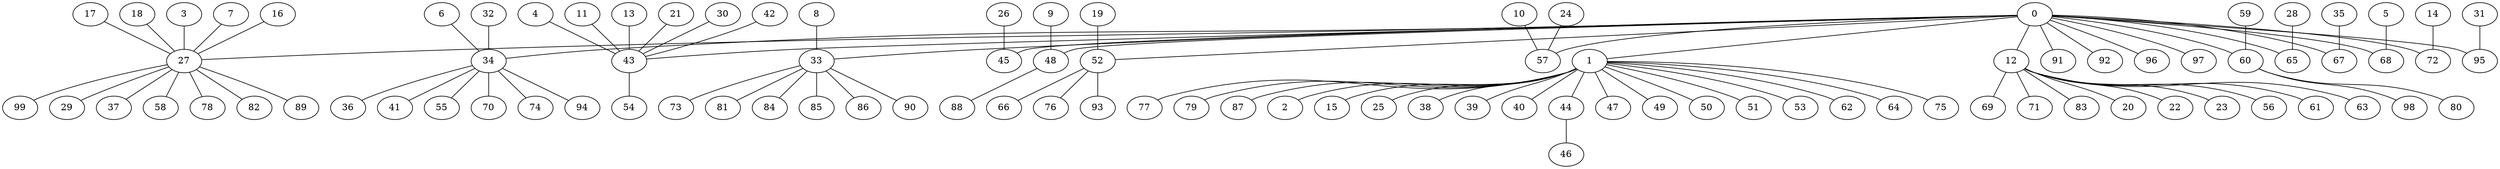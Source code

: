 graph {
0  [Label = "0 (0.00)"]
1  [Label = "1 (0.00)"]
12  [Label = "12 (0.00)"]
27  [Label = "27 (0.00)"]
33  [Label = "33 (0.00)"]
34  [Label = "34 (0.00)"]
43  [Label = "43 (0.00)"]
45  [Label = "45 (0.00)"]
48  [Label = "48 (0.00)"]
52  [Label = "52 (0.00)"]
57  [Label = "57 (0.00)"]
60  [Label = "60 (0.00)"]
65  [Label = "65 (0.00)"]
67  [Label = "67 (0.00)"]
68  [Label = "68 (0.00)"]
72  [Label = "72 (0.00)"]
91  [Label = "91 (0.00)"]
92  [Label = "92 (0.00)"]
95  [Label = "95 (0.00)"]
96  [Label = "96 (0.00)"]
97  [Label = "97 (0.00)"]
2  [Label = "2 (0.00)"]
15  [Label = "15 (0.00)"]
25  [Label = "25 (0.00)"]
38  [Label = "38 (0.00)"]
39  [Label = "39 (0.00)"]
40  [Label = "40 (0.00)"]
44  [Label = "44 (0.00)"]
47  [Label = "47 (0.00)"]
49  [Label = "49 (0.00)"]
50  [Label = "50 (0.00)"]
51  [Label = "51 (0.00)"]
53  [Label = "53 (0.00)"]
62  [Label = "62 (0.00)"]
64  [Label = "64 (0.00)"]
75  [Label = "75 (0.00)"]
77  [Label = "77 (0.00)"]
79  [Label = "79 (0.00)"]
87  [Label = "87 (0.00)"]
20  [Label = "20 (0.00)"]
22  [Label = "22 (0.00)"]
23  [Label = "23 (0.00)"]
56  [Label = "56 (0.00)"]
61  [Label = "61 (0.00)"]
63  [Label = "63 (0.00)"]
69  [Label = "69 (0.00)"]
71  [Label = "71 (0.00)"]
83  [Label = "83 (0.00)"]
3  [Label = "3 (0.00)"]
7  [Label = "7 (0.00)"]
16  [Label = "16 (0.00)"]
17  [Label = "17 (0.00)"]
18  [Label = "18 (0.00)"]
29  [Label = "29 (0.00)"]
37  [Label = "37 (0.00)"]
58  [Label = "58 (0.00)"]
78  [Label = "78 (0.00)"]
82  [Label = "82 (0.00)"]
89  [Label = "89 (0.00)"]
99  [Label = "99 (0.00)"]
8  [Label = "8 (0.00)"]
73  [Label = "73 (0.00)"]
81  [Label = "81 (0.00)"]
84  [Label = "84 (0.00)"]
85  [Label = "85 (0.00)"]
86  [Label = "86 (0.00)"]
90  [Label = "90 (0.00)"]
6  [Label = "6 (0.00)"]
32  [Label = "32 (0.00)"]
36  [Label = "36 (0.00)"]
41  [Label = "41 (0.00)"]
55  [Label = "55 (0.00)"]
70  [Label = "70 (0.00)"]
74  [Label = "74 (0.00)"]
94  [Label = "94 (0.00)"]
4  [Label = "4 (0.00)"]
11  [Label = "11 (0.00)"]
13  [Label = "13 (0.00)"]
21  [Label = "21 (0.00)"]
30  [Label = "30 (0.00)"]
42  [Label = "42 (0.00)"]
54  [Label = "54 (0.00)"]
26  [Label = "26 (0.00)"]
9  [Label = "9 (0.00)"]
88  [Label = "88 (0.00)"]
19  [Label = "19 (0.00)"]
66  [Label = "66 (0.00)"]
76  [Label = "76 (0.00)"]
93  [Label = "93 (0.00)"]
10  [Label = "10 (0.00)"]
24  [Label = "24 (0.00)"]
59  [Label = "59 (0.00)"]
80  [Label = "80 (0.00)"]
98  [Label = "98 (0.00)"]
28  [Label = "28 (0.00)"]
35  [Label = "35 (0.00)"]
5  [Label = "5 (0.00)"]
14  [Label = "14 (0.00)"]
31  [Label = "31 (0.00)"]
46  [Label = "46 (0.00)"]

0--1  [Label = "0.00"]
0--12  [Label = "0.00"]
0--27  [Label = "0.00"]
0--33  [Label = "0.00"]
0--34  [Label = "0.00"]
0--43  [Label = "0.00"]
0--45  [Label = "0.00"]
0--48  [Label = "0.00"]
0--52  [Label = "0.00"]
0--57  [Label = "0.00"]
0--60  [Label = "0.00"]
0--65  [Label = "0.00"]
0--67  [Label = "0.00"]
0--68  [Label = "0.00"]
0--72  [Label = "0.00"]
0--91  [Label = "0.00"]
0--92  [Label = "0.00"]
0--95  [Label = "0.00"]
0--96  [Label = "0.00"]
0--97  [Label = "0.00"]
1--2  [Label = "0.00"]
1--15  [Label = "0.00"]
1--25  [Label = "0.00"]
1--38  [Label = "0.00"]
1--39  [Label = "0.00"]
1--40  [Label = "0.00"]
1--44  [Label = "0.00"]
1--47  [Label = "0.00"]
1--49  [Label = "0.00"]
1--50  [Label = "0.00"]
1--51  [Label = "0.00"]
1--53  [Label = "0.00"]
1--62  [Label = "0.00"]
1--64  [Label = "0.00"]
1--75  [Label = "0.00"]
1--77  [Label = "0.00"]
1--79  [Label = "0.00"]
1--87  [Label = "0.00"]
12--20  [Label = "0.00"]
12--22  [Label = "0.00"]
12--23  [Label = "0.00"]
12--56  [Label = "0.00"]
12--61  [Label = "0.00"]
12--63  [Label = "0.00"]
12--69  [Label = "0.00"]
12--71  [Label = "0.00"]
12--83  [Label = "0.00"]
3--27  [Label = "0.00"]
7--27  [Label = "0.00"]
16--27  [Label = "0.00"]
17--27  [Label = "0.00"]
18--27  [Label = "0.00"]
27--29  [Label = "0.00"]
27--37  [Label = "0.00"]
27--58  [Label = "0.00"]
27--78  [Label = "0.00"]
27--82  [Label = "0.00"]
27--89  [Label = "0.00"]
27--99  [Label = "0.00"]
8--33  [Label = "0.00"]
33--73  [Label = "0.00"]
33--81  [Label = "0.00"]
33--84  [Label = "0.00"]
33--85  [Label = "0.00"]
33--86  [Label = "0.00"]
33--90  [Label = "0.00"]
6--34  [Label = "0.00"]
32--34  [Label = "0.00"]
34--36  [Label = "0.00"]
34--41  [Label = "0.00"]
34--55  [Label = "0.00"]
34--70  [Label = "0.00"]
34--74  [Label = "0.00"]
34--94  [Label = "0.00"]
4--43  [Label = "0.00"]
11--43  [Label = "0.00"]
13--43  [Label = "0.00"]
21--43  [Label = "0.00"]
30--43  [Label = "0.00"]
42--43  [Label = "0.00"]
43--54  [Label = "0.00"]
26--45  [Label = "0.00"]
9--48  [Label = "0.00"]
48--88  [Label = "0.00"]
19--52  [Label = "0.00"]
52--66  [Label = "0.00"]
52--76  [Label = "0.00"]
52--93  [Label = "0.00"]
10--57  [Label = "0.00"]
24--57  [Label = "0.00"]
59--60  [Label = "0.00"]
60--80  [Label = "0.00"]
60--98  [Label = "0.00"]
28--65  [Label = "0.00"]
35--67  [Label = "0.00"]
5--68  [Label = "0.00"]
14--72  [Label = "0.00"]
31--95  [Label = "0.00"]
44--46  [Label = "0.00"]
}
